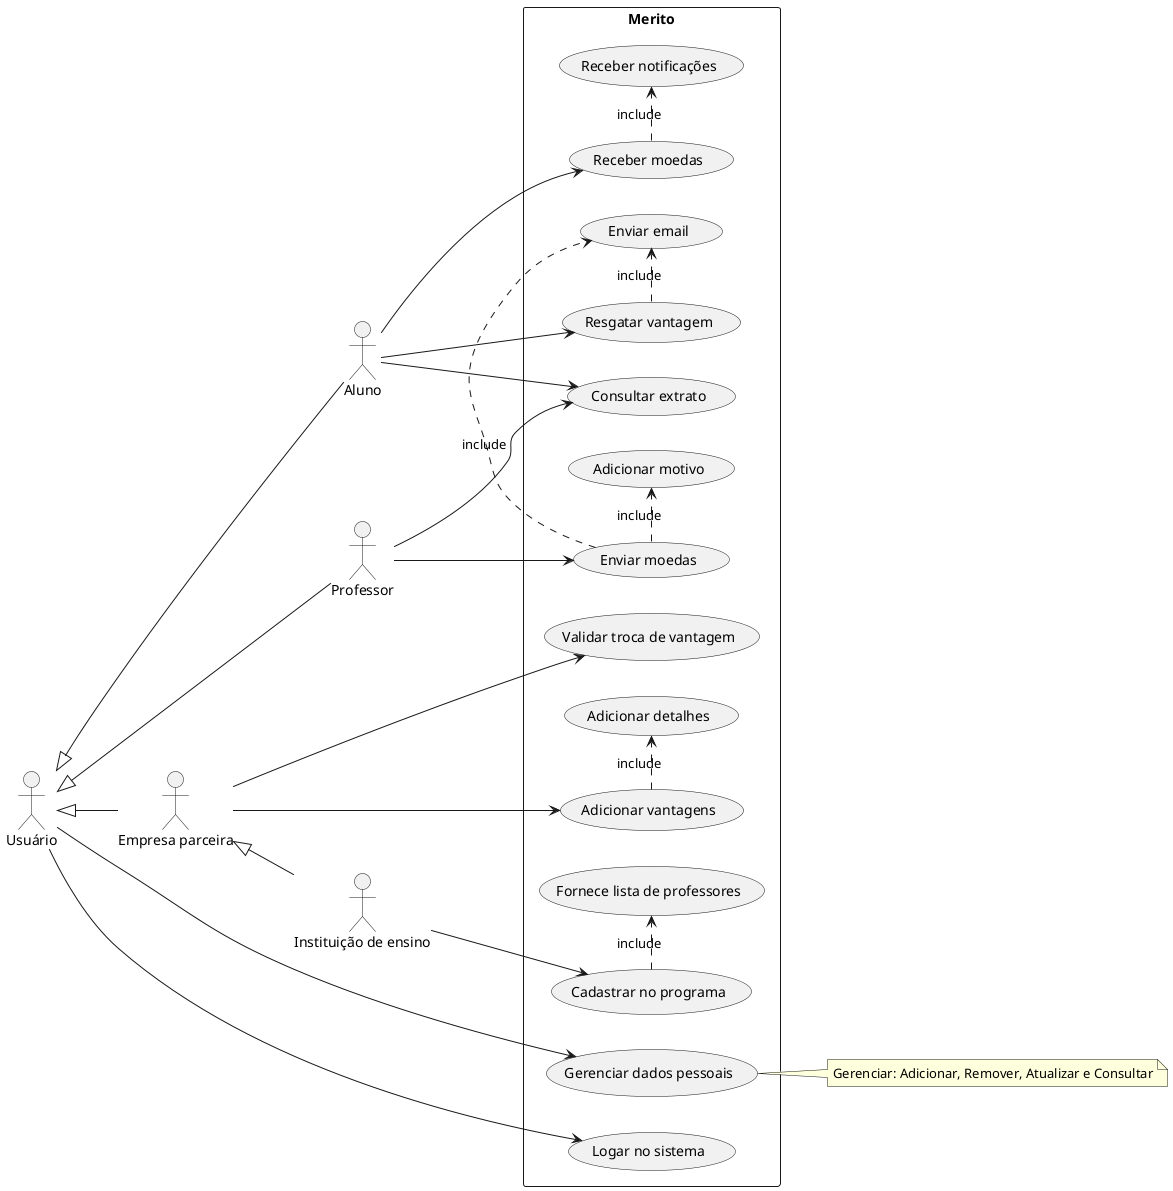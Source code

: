 @startuml

left to right direction

actor "Usuário" as User
actor Aluno as A
actor Professor as P
actor "Empresa parceira" as EP
actor "Instituição de ensino" as IE

rectangle Merito {
usecase "Gerenciar dados pessoais" as UC1
usecase "Consultar extrato" as UC2
usecase "Adicionar vantagens" as UC3
usecase "Enviar moedas" as UC4
usecase "Receber moedas" as UC5
usecase "Receber notificações" as UC6
usecase "Adicionar detalhes" as UC8
usecase "Adicionar motivo" as UC9
usecase "Resgatar vantagem" as UC11
usecase "Logar no sistema" as UC12
usecase "Enviar email" as UC14
usecase "Cadastrar no programa" as UC15
usecase "Fornece lista de professores" as UC16
usecase "Validar troca de vantagem" as UC17
}

UC5 .> UC6 : include
UC4 .> UC9 : include
UC3 .> UC8 : include
UC11 .> UC14 : include
UC4 .> UC14 : include
UC15 .> UC16 : include

User <|-- A
User <|-- P
User <|-- EP
User --> UC1

EP <|-- IE

A --> UC5

EP --> UC3
EP --> UC17
A --> UC2
A --> UC11
P --> UC4
P --> UC2
IE --> UC15
User --> UC12

note right of UC1
    Gerenciar: Adicionar, Remover, Atualizar e Consultar
end note

@enduml